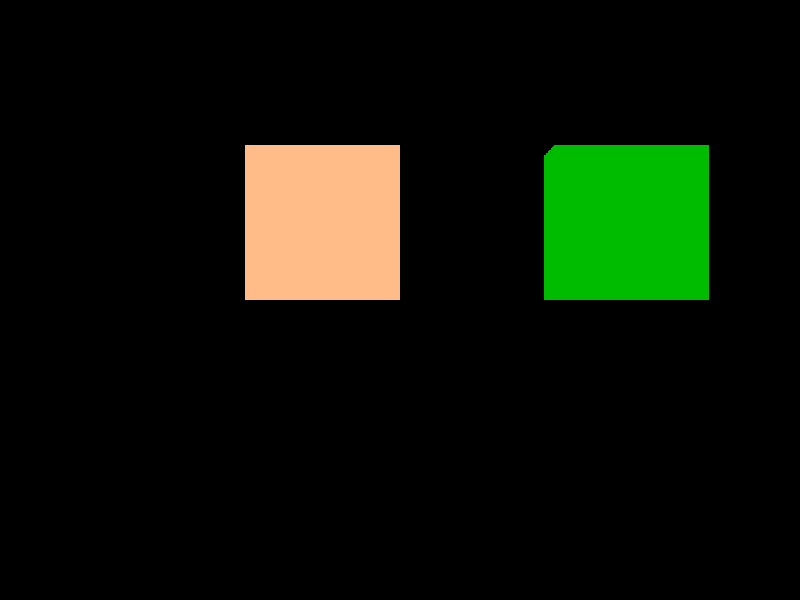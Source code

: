 // Generated by OpenSCAD!
// Source file: pov-export.scad

// Camera settings are at the bottom of this script

#version 3.7;
global_settings { assumed_gamma 1.0 }
#declare MATERIAL=finish { specular 0.5 roughness 0.001 reflection{0 0.63 fresnel} ambient 0 diffuse 0.6 conserve_energy }
#declare MATERIAL_INT=interior{ior 1.32}
mesh2 {
  vertex_vectors {
    3
, <-10, 0, 0>, <-10, 0, 10>, <-10, 10, 10>  }
  face_indices {
    1
, <0, 1, 2>
  }

  texture { pigment { color rgbf <1, 0.5, 0.25, 0.875> } }
  finish { MATERIAL } interior { MATERIAL_INT }
}
mesh2 {
  vertex_vectors {
    3
, <-10, 0, 0>, <-10, 10, 0>, <0, 10, 0>  }
  face_indices {
    1
, <0, 1, 2>
  }

  texture { pigment { color rgbf <1, 0.5, 0.25, 0.875> } }
  finish { MATERIAL } interior { MATERIAL_INT }
}
mesh2 {
  vertex_vectors {
    3
, <-10, 0, 0>, <-10, 10, 10>, <-10, 10, 0>  }
  face_indices {
    1
, <0, 1, 2>
  }

  texture { pigment { color rgbf <1, 0.5, 0.25, 0.875> } }
  finish { MATERIAL } interior { MATERIAL_INT }
}
mesh2 {
  vertex_vectors {
    3
, <-10, 0, 0>, <0, 0, 0>, <0, 0, 10>  }
  face_indices {
    1
, <0, 1, 2>
  }

  texture { pigment { color rgbf <1, 0.5, 0.25, 0.875> } }
  finish { MATERIAL } interior { MATERIAL_INT }
}
mesh2 {
  vertex_vectors {
    3
, <-10, 0, 0>, <0, 0, 10>, <-10, 0, 10>  }
  face_indices {
    1
, <0, 1, 2>
  }

  texture { pigment { color rgbf <1, 0.5, 0.25, 0.875> } }
  finish { MATERIAL } interior { MATERIAL_INT }
}
mesh2 {
  vertex_vectors {
    3
, <-10, 0, 0>, <0, 10, 0>, <0, 0, 0>  }
  face_indices {
    1
, <0, 1, 2>
  }

  texture { pigment { color rgbf <1, 0.5, 0.25, 0.875> } }
  finish { MATERIAL } interior { MATERIAL_INT }
}
mesh2 {
  vertex_vectors {
    3
, <-10, 0, 10>, <0, 0, 10>, <-10, 10, 10>  }
  face_indices {
    1
, <0, 1, 2>
  }

  texture { pigment { color rgbf <1, 0.5, 0.25, 0.875> } }
  finish { MATERIAL } interior { MATERIAL_INT }
}
mesh2 {
  vertex_vectors {
    3
, <-10, 10, 0>, <-10, 10, 10>, <0, 10, 0>  }
  face_indices {
    1
, <0, 1, 2>
  }

  texture { pigment { color rgbf <1, 0.5, 0.25, 0.875> } }
  finish { MATERIAL } interior { MATERIAL_INT }
}
mesh2 {
  vertex_vectors {
    3
, <-10, 10, 10>, <0, 0, 10>, <0, 10, 10>  }
  face_indices {
    1
, <0, 1, 2>
  }

  texture { pigment { color rgbf <1, 0.5, 0.25, 0.875> } }
  finish { MATERIAL } interior { MATERIAL_INT }
}
mesh2 {
  vertex_vectors {
    3
, <-10, 10, 10>, <0, 10, 10>, <0, 10, 0>  }
  face_indices {
    1
, <0, 1, 2>
  }

  texture { pigment { color rgbf <1, 0.5, 0.25, 0.875> } }
  finish { MATERIAL } interior { MATERIAL_INT }
}
mesh2 {
  vertex_vectors {
    3
, <0, 0, 0>, <0, 10, 0>, <0, 0, 10>  }
  face_indices {
    1
, <0, 1, 2>
  }

  texture { pigment { color rgbf <1, 0.5, 0.25, 0.875> } }
  finish { MATERIAL } interior { MATERIAL_INT }
}
mesh2 {
  vertex_vectors {
    3
, <0, 0, 10>, <0, 10, 0>, <0, 10, 10>  }
  face_indices {
    1
, <0, 1, 2>
  }

  texture { pigment { color rgbf <1, 0.5, 0.25, 0.875> } }
  finish { MATERIAL } interior { MATERIAL_INT }
}
mesh2 {
  vertex_vectors {
    3
, <10, 0, 0>, <10, 0, 10>, <10, 10, 10>  }
  face_indices {
    1
, <0, 1, 2>
  }

  texture { pigment { color rgbf <0, 0.501961, 0, 0> } }
  finish { MATERIAL } interior { MATERIAL_INT }
}
mesh2 {
  vertex_vectors {
    3
, <10, 0, 0>, <10, 10, 0>, <20, 10, 0>  }
  face_indices {
    1
, <0, 1, 2>
  }

  texture { pigment { color rgbf <0, 0.501961, 0, 0> } }
  finish { MATERIAL } interior { MATERIAL_INT }
}
mesh2 {
  vertex_vectors {
    3
, <10, 0, 0>, <10, 10, 10>, <10, 10, 0>  }
  face_indices {
    1
, <0, 1, 2>
  }

  texture { pigment { color rgbf <0, 0.501961, 0, 0> } }
  finish { MATERIAL } interior { MATERIAL_INT }
}
mesh2 {
  vertex_vectors {
    3
, <10, 0, 0>, <20, 0, 0>, <20, 0, 10>  }
  face_indices {
    1
, <0, 1, 2>
  }

  texture { pigment { color rgbf <0, 0.501961, 0, 0> } }
  finish { MATERIAL } interior { MATERIAL_INT }
}
mesh2 {
  vertex_vectors {
    3
, <10, 0, 0>, <20, 0, 10>, <10, 0, 10>  }
  face_indices {
    1
, <0, 1, 2>
  }

  texture { pigment { color rgbf <0, 0.501961, 0, 0> } }
  finish { MATERIAL } interior { MATERIAL_INT }
}
mesh2 {
  vertex_vectors {
    3
, <10, 0, 0>, <20, 10, 0>, <20, 0, 0>  }
  face_indices {
    1
, <0, 1, 2>
  }

  texture { pigment { color rgbf <0, 0.501961, 0, 0> } }
  finish { MATERIAL } interior { MATERIAL_INT }
}
mesh2 {
  vertex_vectors {
    3
, <10, 0, 10>, <20, 0, 10>, <10, 10, 10>  }
  face_indices {
    1
, <0, 1, 2>
  }

  texture { pigment { color rgbf <0, 0.501961, 0, 0> } }
  finish { MATERIAL } interior { MATERIAL_INT }
}
mesh2 {
  vertex_vectors {
    3
, <10, 10, 0>, <10, 10, 10>, <20, 10, 0>  }
  face_indices {
    1
, <0, 1, 2>
  }

  texture { pigment { color rgbf <0, 0.501961, 0, 0> } }
  finish { MATERIAL } interior { MATERIAL_INT }
}
mesh2 {
  vertex_vectors {
    3
, <10, 10, 10>, <20, 0, 10>, <20, 10, 10>  }
  face_indices {
    1
, <0, 1, 2>
  }

  texture { pigment { color rgbf <0, 0.501961, 0, 0> } }
  finish { MATERIAL } interior { MATERIAL_INT }
}
mesh2 {
  vertex_vectors {
    3
, <10, 10, 10>, <20, 10, 10>, <20, 10, 0>  }
  face_indices {
    1
, <0, 1, 2>
  }

  texture { pigment { color rgbf <0, 0.501961, 0, 0> } }
  finish { MATERIAL } interior { MATERIAL_INT }
}
mesh2 {
  vertex_vectors {
    3
, <20, 0, 0>, <20, 10, 0>, <20, 0, 10>  }
  face_indices {
    1
, <0, 1, 2>
  }

  texture { pigment { color rgbf <0, 0.501961, 0, 0> } }
  finish { MATERIAL } interior { MATERIAL_INT }
}
mesh2 {
  vertex_vectors {
    3
, <20, 0, 10>, <20, 10, 0>, <20, 10, 10>  }
  face_indices {
    1
, <0, 1, 2>
  }

  texture { pigment { color rgbf <0, 0.501961, 0, 0> } }
  finish { MATERIAL } interior { MATERIAL_INT }
}
light_source { <-70, -20, -20> color rgb <0.2, 0.2, 0.2> }
light_source { <-70, -20, 5> color rgb <0.2, 0.2, 0.2> }
light_source { <-70, -20, 30> color rgb <0.2, 0.2, 0.2> }
light_source { <-70, 5, -20> color rgb <0.2, 0.2, 0.2> }
light_source { <-70, 5, 5> color rgb <0.2, 0.2, 0.2> }
light_source { <-70, 5, 30> color rgb <0.2, 0.2, 0.2> }
light_source { <-70, 30, -20> color rgb <0.2, 0.2, 0.2> }
light_source { <-70, 30, 5> color rgb <0.2, 0.2, 0.2> }
light_source { <-70, 30, 30> color rgb <0.2, 0.2, 0.2> }
light_source { <5, -20, -20> color rgb <0.2, 0.2, 0.2> }
light_source { <5, -20, 5> color rgb <0.2, 0.2, 0.2> }
light_source { <5, -20, 30> color rgb <0.2, 0.2, 0.2> }
light_source { <5, 5, -20> color rgb <0.2, 0.2, 0.2> }
light_source { <5, 5, 5> color rgb <0.2, 0.2, 0.2> }
light_source { <5, 5, 30> color rgb <0.2, 0.2, 0.2> }
light_source { <5, 30, -20> color rgb <0.2, 0.2, 0.2> }
light_source { <5, 30, 5> color rgb <0.2, 0.2, 0.2> }
light_source { <5, 30, 30> color rgb <0.2, 0.2, 0.2> }
light_source { <80, -20, -20> color rgb <0.2, 0.2, 0.2> }
light_source { <80, -20, 5> color rgb <0.2, 0.2, 0.2> }
light_source { <80, -20, 30> color rgb <0.2, 0.2, 0.2> }
light_source { <80, 5, -20> color rgb <0.2, 0.2, 0.2> }
light_source { <80, 5, 5> color rgb <0.2, 0.2, 0.2> }
light_source { <80, 5, 30> color rgb <0.2, 0.2, 0.2> }
light_source { <80, 30, -20> color rgb <0.2, 0.2, 0.2> }
light_source { <80, 30, 5> color rgb <0.2, 0.2, 0.2> }
light_source { <80, 30, 30> color rgb <0.2, 0.2, 0.2> }
camera { look_at <0, 0, 0>
 location <0, 0, 140>
 angle 22.5 up <0, 1, 0> right <1, 0, 0> sky <0, 1, 0> right -x*image_width/image_height
translate <0, 0, 0>
rotate <0, 0 + clock * 3, 0 + clock>
}
#include "rad_def.inc"
global_settings { photons { count 20000 autostop 0 jitter .4 } radiosity { Rad_Settings(Radiosity_Normal, off, off) } }
